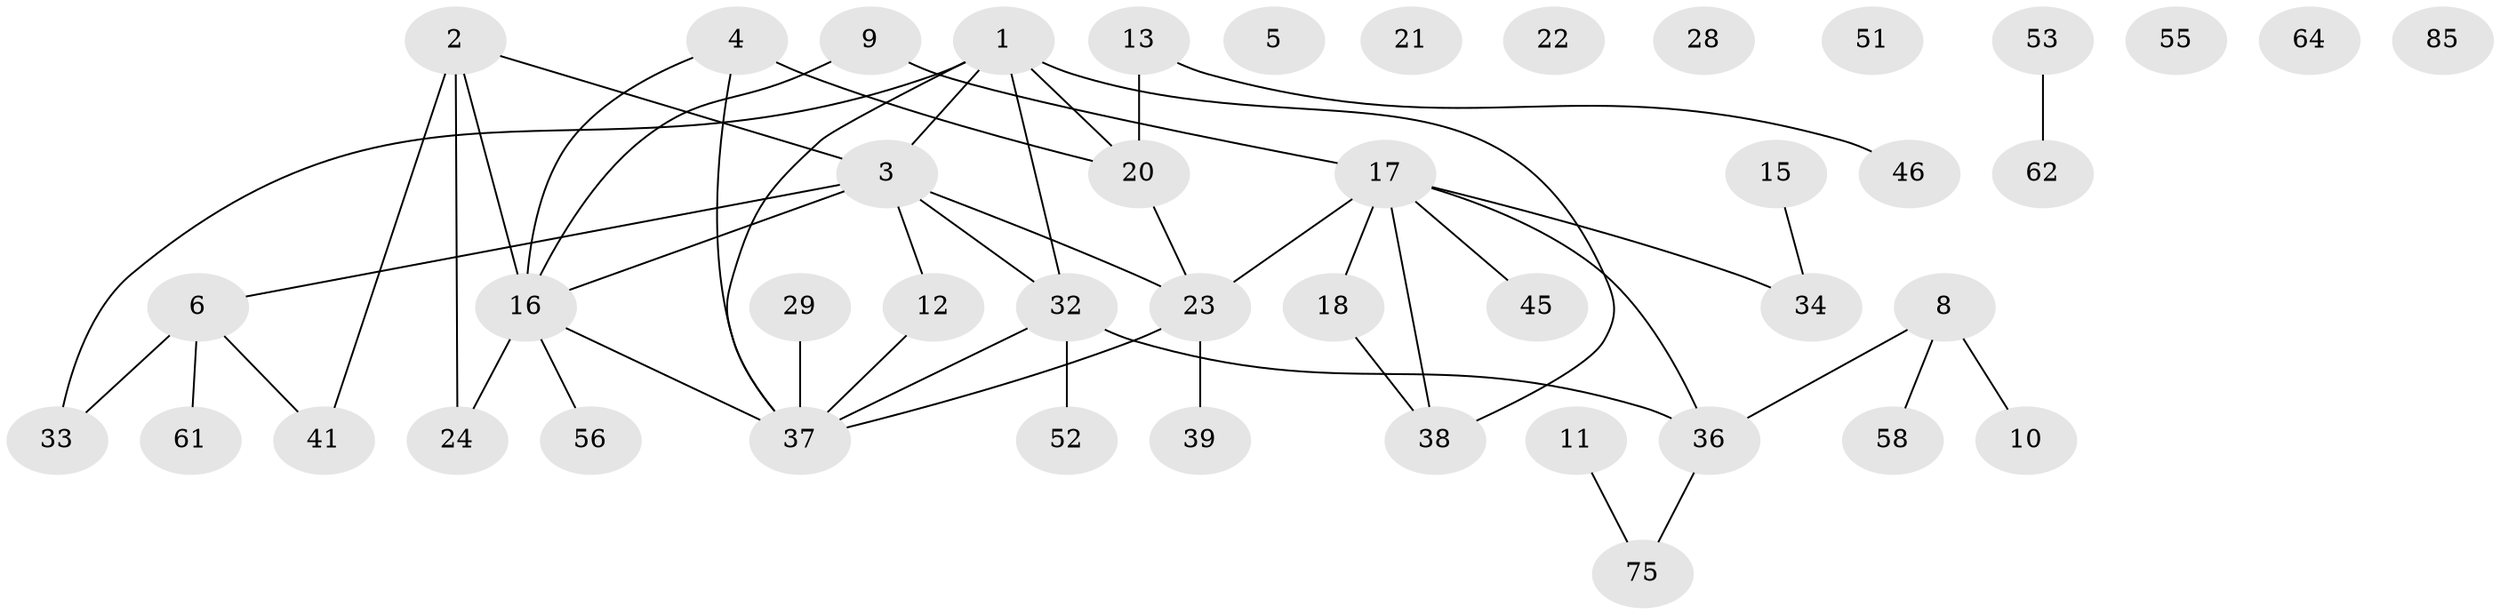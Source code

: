 // original degree distribution, {3: 0.1797752808988764, 2: 0.29213483146067415, 4: 0.10112359550561797, 1: 0.2696629213483146, 0: 0.07865168539325842, 5: 0.06741573033707865, 6: 0.011235955056179775}
// Generated by graph-tools (version 1.1) at 2025/13/03/09/25 04:13:14]
// undirected, 44 vertices, 50 edges
graph export_dot {
graph [start="1"]
  node [color=gray90,style=filled];
  1 [super="+26+88+14"];
  2 [super="+7"];
  3 [super="+57+19+67"];
  4 [super="+59"];
  5;
  6 [super="+65"];
  8 [super="+30"];
  9 [super="+84"];
  10;
  11;
  12;
  13 [super="+31"];
  15 [super="+43"];
  16 [super="+71+48"];
  17 [super="+60+40"];
  18;
  20 [super="+35"];
  21;
  22;
  23 [super="+27"];
  24 [super="+76"];
  28 [super="+50"];
  29;
  32 [super="+42"];
  33 [super="+78+79"];
  34;
  36 [super="+49"];
  37 [super="+44+87+54"];
  38 [super="+47"];
  39;
  41;
  45;
  46;
  51;
  52;
  53;
  55;
  56;
  58 [super="+83"];
  61;
  62;
  64;
  75;
  85;
  1 -- 20;
  1 -- 38;
  1 -- 3;
  1 -- 33;
  1 -- 32;
  1 -- 37;
  2 -- 24;
  2 -- 16;
  2 -- 3 [weight=2];
  2 -- 41;
  3 -- 12;
  3 -- 32;
  3 -- 6;
  3 -- 16;
  3 -- 23;
  4 -- 16;
  4 -- 37;
  4 -- 20;
  6 -- 41;
  6 -- 61;
  6 -- 33;
  8 -- 10;
  8 -- 58;
  8 -- 36;
  9 -- 16;
  9 -- 17;
  11 -- 75;
  12 -- 37;
  13 -- 20;
  13 -- 46;
  15 -- 34;
  16 -- 37;
  16 -- 24;
  16 -- 56;
  17 -- 34;
  17 -- 18 [weight=2];
  17 -- 36;
  17 -- 38;
  17 -- 23;
  17 -- 45;
  18 -- 38;
  20 -- 23;
  23 -- 39;
  23 -- 37;
  29 -- 37;
  32 -- 36;
  32 -- 52;
  32 -- 37;
  36 -- 75;
  53 -- 62;
}
